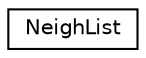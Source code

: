 digraph "Graphical Class Hierarchy"
{
  edge [fontname="Helvetica",fontsize="10",labelfontname="Helvetica",labelfontsize="10"];
  node [fontname="Helvetica",fontsize="10",shape=record];
  rankdir="LR";
  Node1 [label="NeighList",height=0.2,width=0.4,color="black", fillcolor="white", style="filled",URL="$structNeighList.html"];
}
